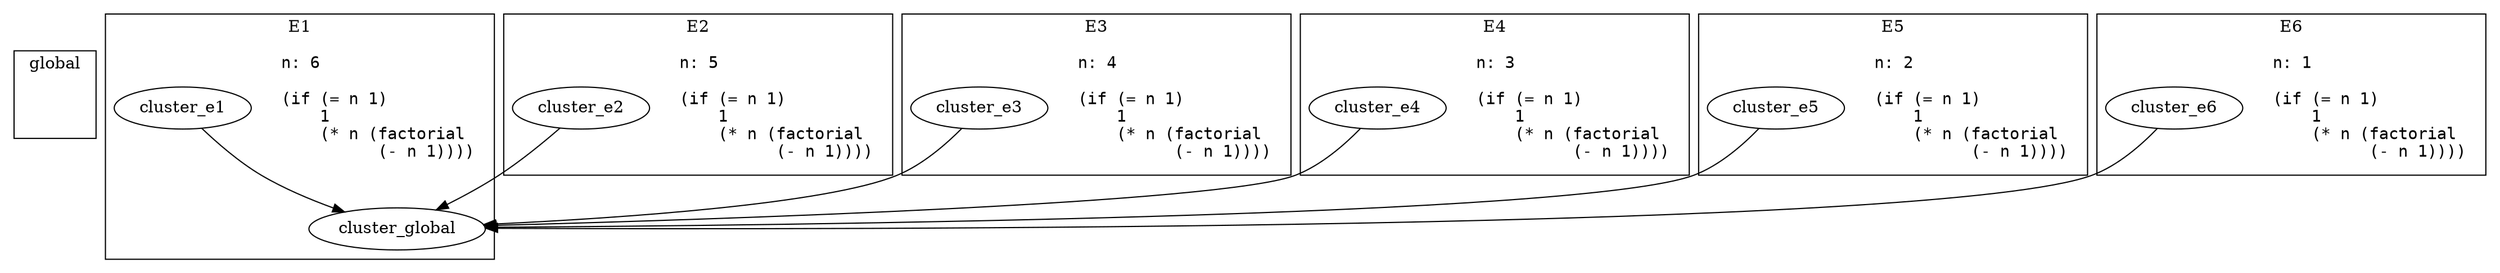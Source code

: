 #!/usr/bin/env fdp
digraph factorial_recursive {
        graph[splines=true]
        subgraph cluster_global {
                label="global"
                node[shape=plaintext]
                global[label=""]
        }
        subgraph cluster_e1 {
                label="E1"
                f_e1[label="n: 6\l\l(if (= n 1)\l    1\l    (* n (factorial\l          (- n 1))))",
                     fontname=monospace,
                     shape=plaintext]
                cluster_e1 -> cluster_global
        }
        subgraph cluster_e2 {
                label="E2"
                f_e2[label="n: 5\l\l(if (= n 1)\l    1\l    (* n (factorial\l          (- n 1))))",
                     fontname=monospace,
                     shape=plaintext]
                cluster_e2 -> cluster_global
        }
        subgraph cluster_e3 {
                label="E3"
                f_e3[label="n: 4\l\l(if (= n 1)\l    1\l    (* n (factorial\l          (- n 1))))",
                     fontname=monospace,
                     shape=plaintext]
                cluster_e3 -> cluster_global
        }
        subgraph cluster_e4 {
                label="E4"
                f_e4[label="n: 3\l\l(if (= n 1)\l    1\l    (* n (factorial\l          (- n 1))))",
                     fontname=monospace,
                     shape=plaintext]
                cluster_e4 -> cluster_global
        }
        subgraph cluster_e5 {
                label="E5"
                f_e5[label="n: 2\l\l(if (= n 1)\l    1\l    (* n (factorial\l          (- n 1))))",
                     fontname=monospace,
                     shape=plaintext]
                cluster_e5 -> cluster_global
        }
        subgraph cluster_e6 {
                label="E6"
                f_e6[label="n: 1\l\l(if (= n 1)\l    1\l    (* n (factorial\l          (- n 1))))",
                     fontname=monospace,
                     shape=plaintext]
                cluster_e6 -> cluster_global
        }
}
